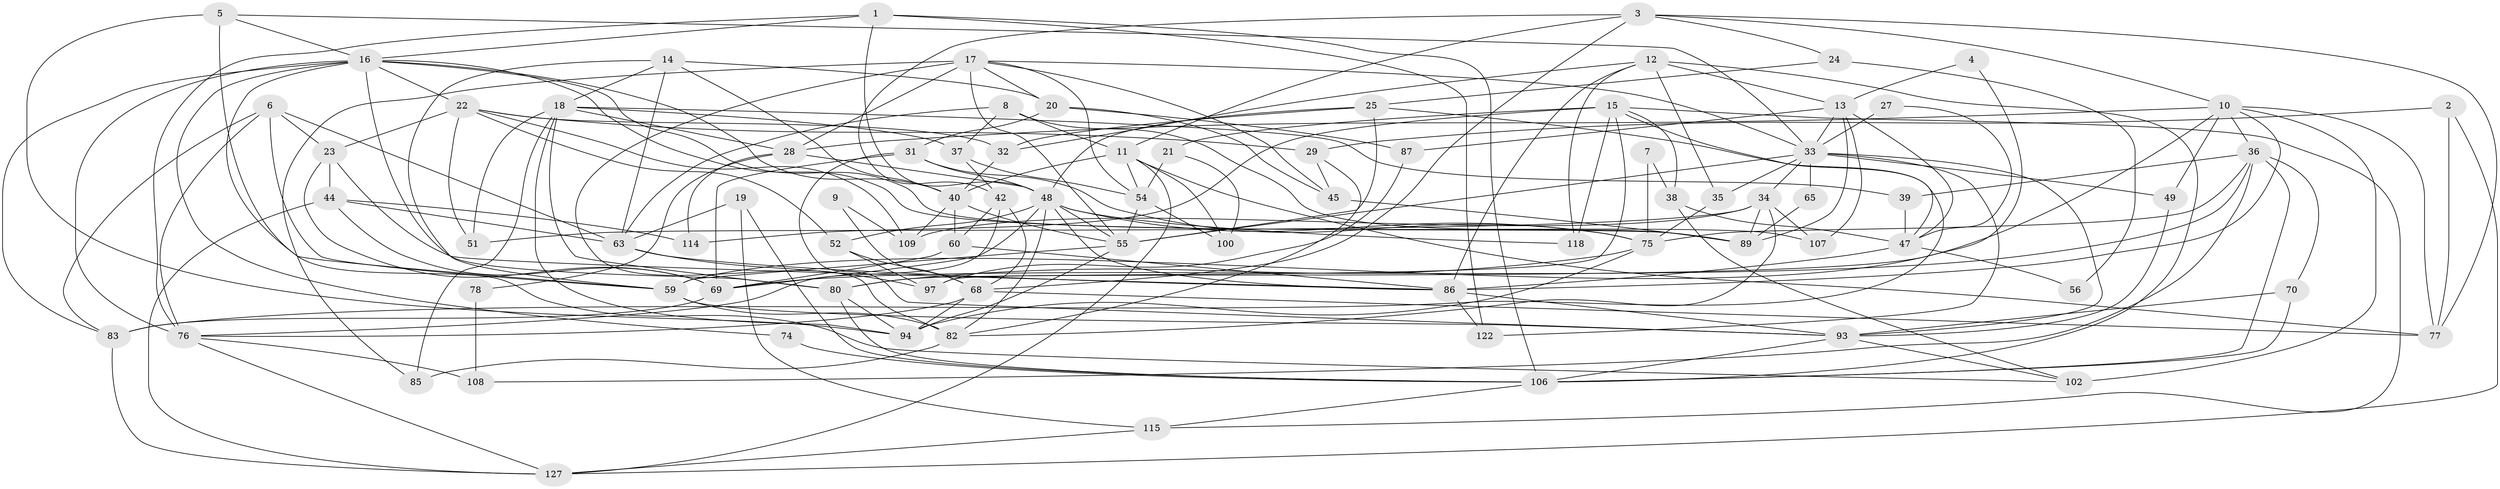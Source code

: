 // Generated by graph-tools (version 1.1) at 2025/52/02/27/25 19:52:08]
// undirected, 82 vertices, 208 edges
graph export_dot {
graph [start="1"]
  node [color=gray90,style=filled];
  1 [super="+61"];
  2;
  3 [super="+26"];
  4;
  5;
  6 [super="+103"];
  7;
  8 [super="+91"];
  9;
  10 [super="+71"];
  11 [super="+64"];
  12 [super="+46"];
  13 [super="+81"];
  14 [super="+120"];
  15 [super="+41"];
  16 [super="+66"];
  17 [super="+30"];
  18 [super="+58"];
  19;
  20 [super="+43"];
  21;
  22 [super="+53"];
  23 [super="+96"];
  24;
  25;
  27;
  28 [super="+101"];
  29;
  31;
  32 [super="+129"];
  33 [super="+84"];
  34 [super="+98"];
  35;
  36 [super="+62"];
  37 [super="+95"];
  38;
  39;
  40 [super="+117"];
  42;
  44 [super="+57"];
  45 [super="+79"];
  47 [super="+50"];
  48 [super="+72"];
  49 [super="+92"];
  51;
  52 [super="+67"];
  54 [super="+73"];
  55 [super="+111"];
  56;
  59 [super="+88"];
  60 [super="+121"];
  63 [super="+105"];
  65;
  68 [super="+113"];
  69 [super="+110"];
  70;
  74;
  75 [super="+104"];
  76 [super="+123"];
  77;
  78;
  80 [super="+126"];
  82 [super="+90"];
  83;
  85;
  86 [super="+125"];
  87;
  89;
  93 [super="+99"];
  94 [super="+112"];
  97;
  100;
  102 [super="+124"];
  106 [super="+119"];
  107;
  108;
  109;
  114;
  115 [super="+116"];
  118;
  122;
  127 [super="+128"];
  1 -- 16;
  1 -- 48;
  1 -- 106;
  1 -- 122;
  1 -- 76;
  2 -- 77;
  2 -- 29;
  2 -- 127;
  3 -- 42;
  3 -- 77;
  3 -- 24;
  3 -- 68;
  3 -- 10;
  3 -- 11;
  4 -- 13;
  4 -- 80;
  5 -- 16;
  5 -- 33;
  5 -- 59;
  5 -- 94;
  6 -- 59;
  6 -- 83;
  6 -- 76;
  6 -- 63;
  6 -- 23;
  7 -- 38;
  7 -- 75;
  8 -- 89;
  8 -- 63;
  8 -- 37;
  8 -- 11;
  9 -- 109;
  9 -- 68;
  10 -- 28;
  10 -- 49;
  10 -- 77;
  10 -- 102;
  10 -- 36;
  10 -- 59;
  10 -- 86;
  11 -- 77;
  11 -- 100;
  11 -- 127;
  11 -- 40;
  11 -- 54;
  12 -- 13;
  12 -- 35;
  12 -- 118;
  12 -- 106;
  12 -- 32;
  12 -- 86;
  13 -- 87;
  13 -- 33;
  13 -- 89;
  13 -- 107;
  13 -- 47;
  14 -- 20;
  14 -- 63;
  14 -- 18;
  14 -- 40;
  14 -- 59;
  15 -- 97;
  15 -- 38;
  15 -- 118;
  15 -- 114;
  15 -- 115;
  15 -- 21;
  15 -- 47;
  16 -- 102;
  16 -- 74;
  16 -- 80;
  16 -- 89;
  16 -- 107;
  16 -- 83;
  16 -- 22;
  16 -- 40;
  16 -- 76;
  17 -- 85;
  17 -- 33;
  17 -- 45;
  17 -- 54;
  17 -- 55;
  17 -- 82 [weight=2];
  17 -- 28;
  17 -- 20;
  18 -- 37;
  18 -- 39;
  18 -- 85;
  18 -- 51;
  18 -- 94;
  18 -- 80;
  18 -- 28;
  19 -- 63;
  19 -- 106;
  19 -- 115;
  20 -- 45;
  20 -- 87;
  20 -- 31;
  21 -- 100;
  21 -- 54;
  22 -- 51;
  22 -- 29;
  22 -- 32;
  22 -- 109;
  22 -- 23;
  22 -- 52;
  23 -- 44;
  23 -- 69;
  23 -- 86;
  24 -- 25;
  24 -- 56;
  25 -- 83;
  25 -- 55;
  25 -- 48;
  25 -- 32;
  27 -- 33 [weight=2];
  27 -- 47;
  28 -- 78;
  28 -- 48;
  28 -- 114;
  29 -- 45;
  29 -- 82;
  31 -- 93;
  31 -- 75;
  31 -- 48;
  31 -- 69;
  32 -- 40;
  33 -- 35;
  33 -- 65;
  33 -- 34;
  33 -- 55;
  33 -- 122;
  33 -- 93;
  33 -- 49;
  34 -- 51;
  34 -- 109;
  34 -- 89;
  34 -- 107;
  34 -- 82;
  35 -- 75;
  36 -- 70;
  36 -- 108;
  36 -- 106;
  36 -- 75;
  36 -- 39;
  36 -- 69;
  37 -- 42;
  37 -- 54;
  38 -- 102;
  38 -- 47;
  39 -- 47;
  40 -- 109;
  40 -- 55;
  40 -- 60;
  42 -- 68;
  42 -- 60;
  42 -- 76;
  44 -- 114;
  44 -- 127;
  44 -- 63;
  44 -- 69;
  45 -- 89;
  47 -- 56;
  47 -- 86;
  48 -- 118;
  48 -- 86;
  48 -- 52;
  48 -- 69;
  48 -- 82;
  48 -- 75;
  48 -- 55;
  49 -- 93;
  52 -- 97;
  52 -- 68;
  54 -- 100;
  54 -- 55;
  55 -- 94;
  55 -- 59;
  59 -- 82;
  59 -- 93;
  60 -- 69;
  60 -- 86;
  63 -- 97;
  63 -- 86;
  65 -- 89;
  68 -- 76;
  68 -- 77;
  68 -- 94;
  69 -- 83;
  70 -- 106;
  70 -- 93;
  74 -- 106;
  75 -- 94;
  75 -- 80;
  76 -- 108;
  76 -- 127;
  78 -- 108;
  80 -- 106;
  80 -- 94;
  82 -- 85;
  83 -- 127;
  86 -- 93;
  86 -- 122;
  87 -- 97;
  93 -- 106;
  93 -- 102;
  106 -- 115;
  115 -- 127;
}
